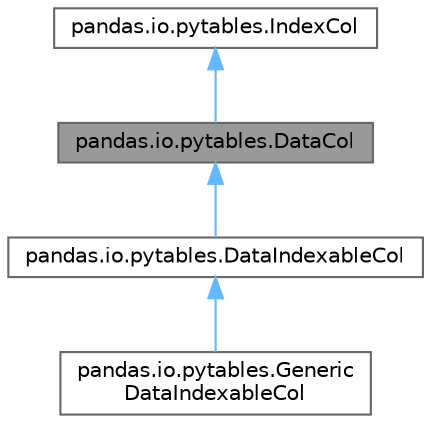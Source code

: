 digraph "pandas.io.pytables.DataCol"
{
 // LATEX_PDF_SIZE
  bgcolor="transparent";
  edge [fontname=Helvetica,fontsize=10,labelfontname=Helvetica,labelfontsize=10];
  node [fontname=Helvetica,fontsize=10,shape=box,height=0.2,width=0.4];
  Node1 [id="Node000001",label="pandas.io.pytables.DataCol",height=0.2,width=0.4,color="gray40", fillcolor="grey60", style="filled", fontcolor="black",tooltip=" "];
  Node2 -> Node1 [id="edge4_Node000001_Node000002",dir="back",color="steelblue1",style="solid",tooltip=" "];
  Node2 [id="Node000002",label="pandas.io.pytables.IndexCol",height=0.2,width=0.4,color="gray40", fillcolor="white", style="filled",URL="$classpandas_1_1io_1_1pytables_1_1IndexCol.html",tooltip=" "];
  Node1 -> Node3 [id="edge5_Node000001_Node000003",dir="back",color="steelblue1",style="solid",tooltip=" "];
  Node3 [id="Node000003",label="pandas.io.pytables.DataIndexableCol",height=0.2,width=0.4,color="gray40", fillcolor="white", style="filled",URL="$classpandas_1_1io_1_1pytables_1_1DataIndexableCol.html",tooltip=" "];
  Node3 -> Node4 [id="edge6_Node000003_Node000004",dir="back",color="steelblue1",style="solid",tooltip=" "];
  Node4 [id="Node000004",label="pandas.io.pytables.Generic\lDataIndexableCol",height=0.2,width=0.4,color="gray40", fillcolor="white", style="filled",URL="$classpandas_1_1io_1_1pytables_1_1GenericDataIndexableCol.html",tooltip=" "];
}
